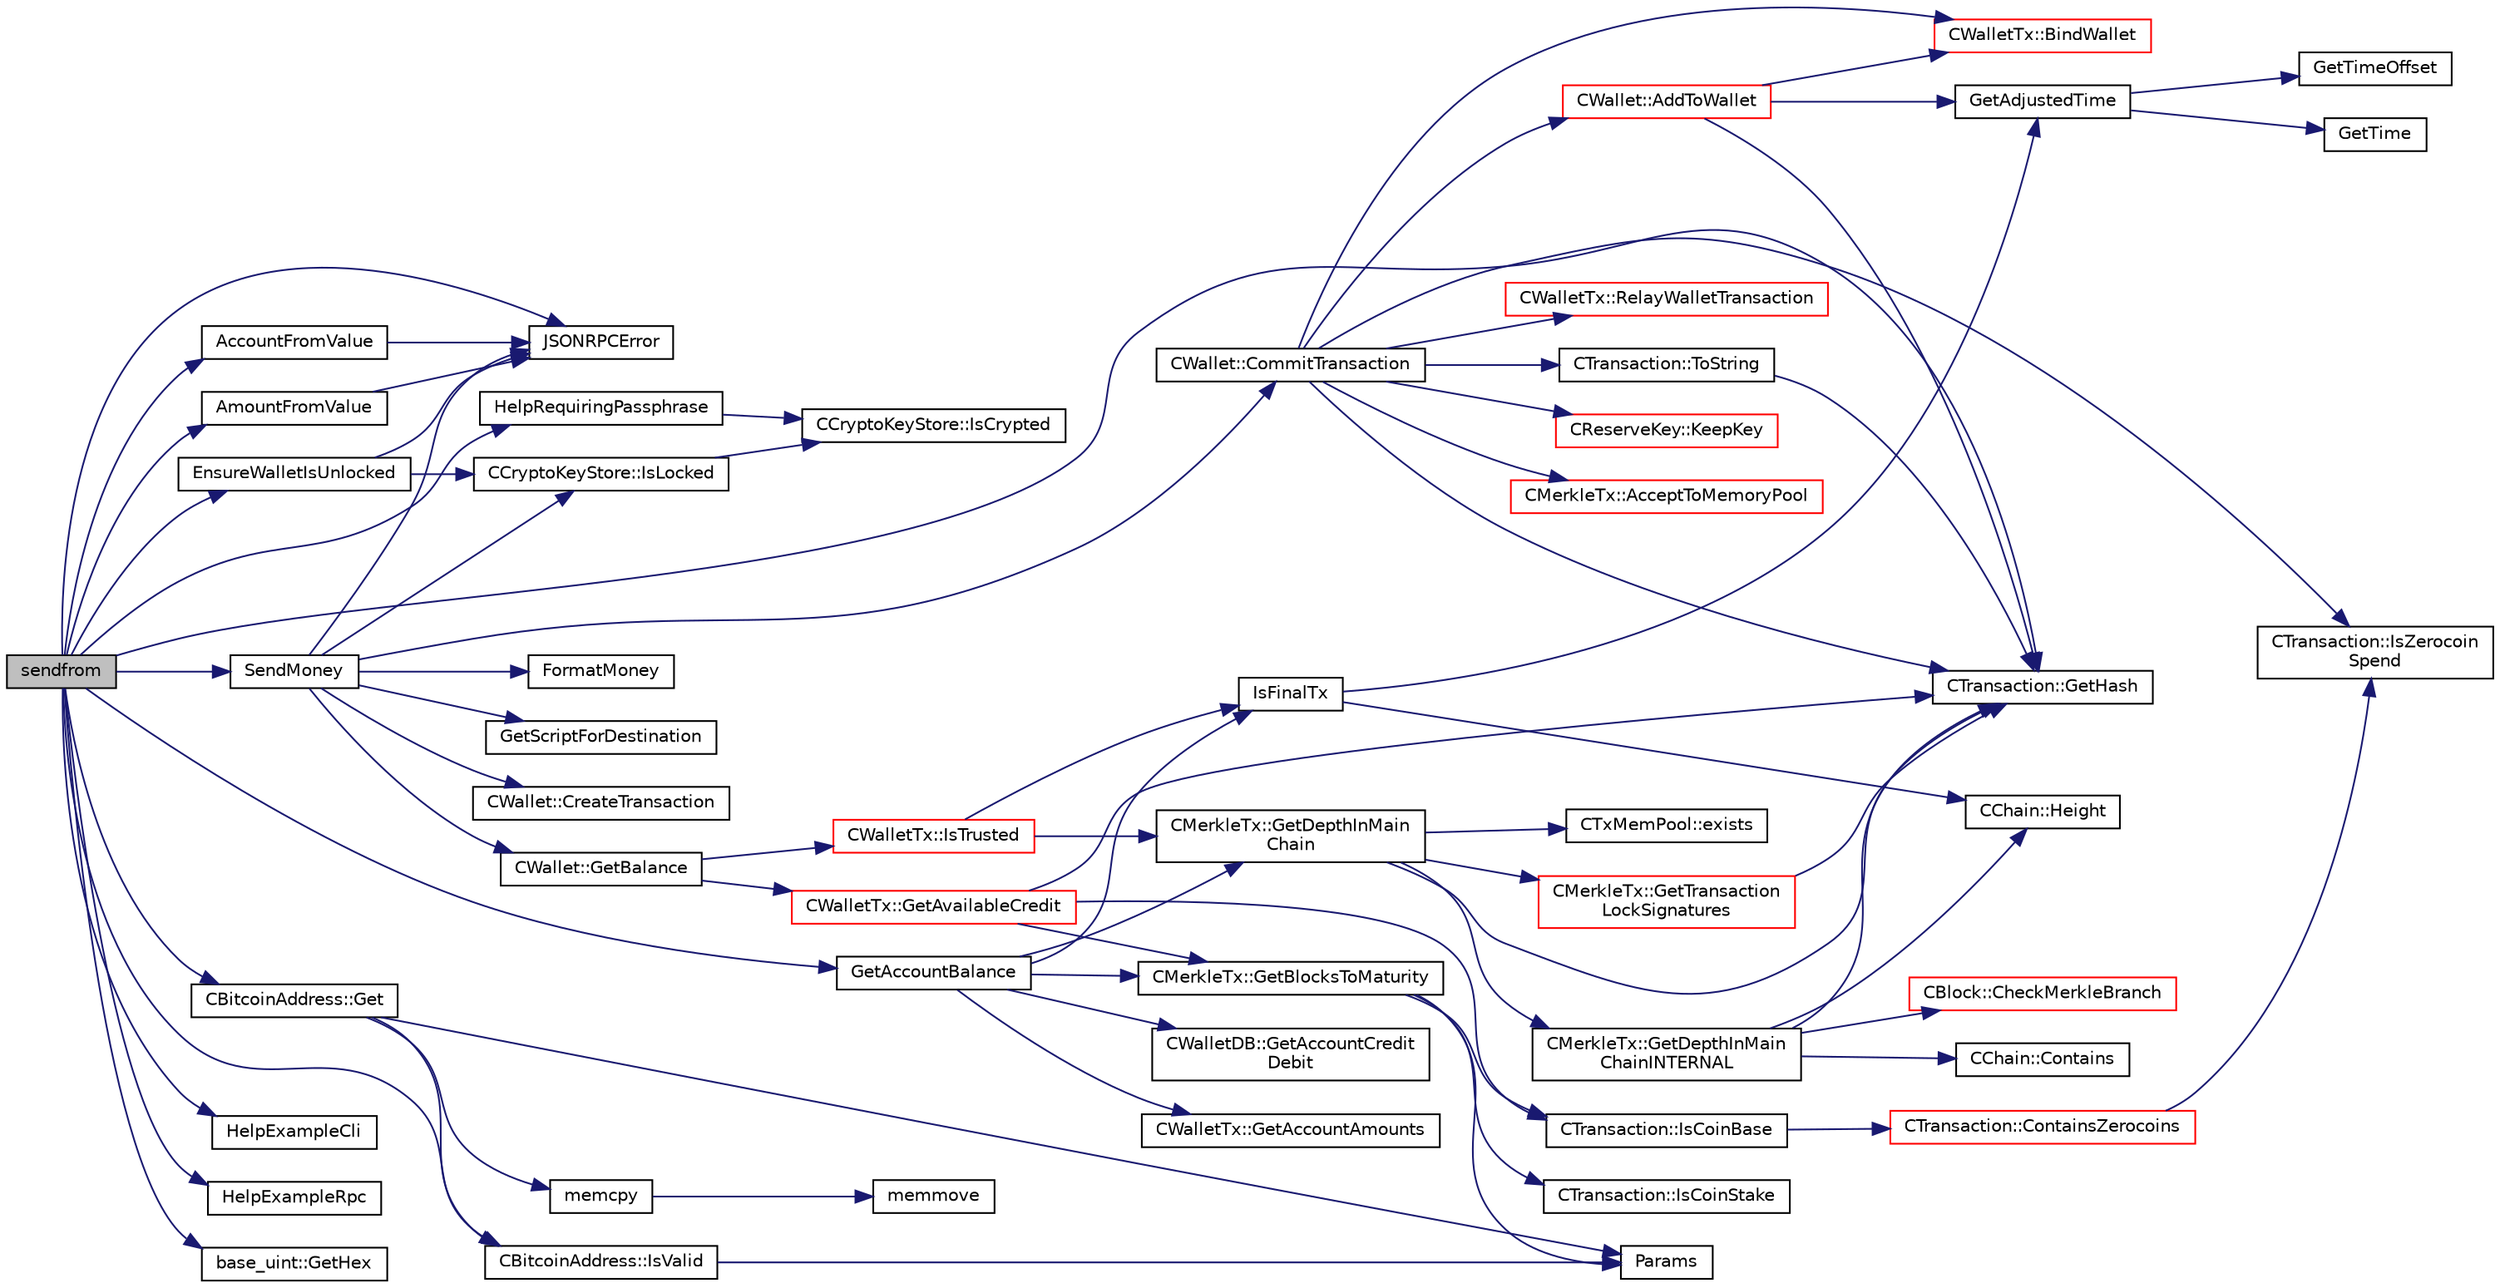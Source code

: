 digraph "sendfrom"
{
  edge [fontname="Helvetica",fontsize="10",labelfontname="Helvetica",labelfontsize="10"];
  node [fontname="Helvetica",fontsize="10",shape=record];
  rankdir="LR";
  Node1622 [label="sendfrom",height=0.2,width=0.4,color="black", fillcolor="grey75", style="filled", fontcolor="black"];
  Node1622 -> Node1623 [color="midnightblue",fontsize="10",style="solid",fontname="Helvetica"];
  Node1623 [label="HelpRequiringPassphrase",height=0.2,width=0.4,color="black", fillcolor="white", style="filled",URL="$rpcwallet_8cpp.html#abcfbb0ad9335791f2832c01209b8f12d"];
  Node1623 -> Node1624 [color="midnightblue",fontsize="10",style="solid",fontname="Helvetica"];
  Node1624 [label="CCryptoKeyStore::IsCrypted",height=0.2,width=0.4,color="black", fillcolor="white", style="filled",URL="$class_c_crypto_key_store.html#acc8fed44366c98fb481333ca6e867088"];
  Node1622 -> Node1625 [color="midnightblue",fontsize="10",style="solid",fontname="Helvetica"];
  Node1625 [label="HelpExampleCli",height=0.2,width=0.4,color="black", fillcolor="white", style="filled",URL="$rpcserver_8cpp.html#ac01ac6eab5467567ed0da106814e04ec"];
  Node1622 -> Node1626 [color="midnightblue",fontsize="10",style="solid",fontname="Helvetica"];
  Node1626 [label="HelpExampleRpc",height=0.2,width=0.4,color="black", fillcolor="white", style="filled",URL="$rpcserver_8cpp.html#a06ea60e24e5a1053a14a11b1009bf9ef"];
  Node1622 -> Node1627 [color="midnightblue",fontsize="10",style="solid",fontname="Helvetica"];
  Node1627 [label="AccountFromValue",height=0.2,width=0.4,color="black", fillcolor="white", style="filled",URL="$rpcwallet_8cpp.html#a3039648e370837eb1e7b4dc669f3ef0f"];
  Node1627 -> Node1628 [color="midnightblue",fontsize="10",style="solid",fontname="Helvetica"];
  Node1628 [label="JSONRPCError",height=0.2,width=0.4,color="black", fillcolor="white", style="filled",URL="$rpcprotocol_8cpp.html#a17b1bb111ab339efc951929834766039"];
  Node1622 -> Node1629 [color="midnightblue",fontsize="10",style="solid",fontname="Helvetica"];
  Node1629 [label="CBitcoinAddress::IsValid",height=0.2,width=0.4,color="black", fillcolor="white", style="filled",URL="$class_c_bitcoin_address.html#ab39907ce6895062a8f8bf585270ef13b"];
  Node1629 -> Node1630 [color="midnightblue",fontsize="10",style="solid",fontname="Helvetica"];
  Node1630 [label="Params",height=0.2,width=0.4,color="black", fillcolor="white", style="filled",URL="$chainparams_8cpp.html#ace5c5b706d71a324a417dd2db394fd4a",tooltip="Return the currently selected parameters. "];
  Node1622 -> Node1628 [color="midnightblue",fontsize="10",style="solid",fontname="Helvetica"];
  Node1622 -> Node1631 [color="midnightblue",fontsize="10",style="solid",fontname="Helvetica"];
  Node1631 [label="AmountFromValue",height=0.2,width=0.4,color="black", fillcolor="white", style="filled",URL="$rpcserver_8cpp.html#a848a8074b8c630442ccdd556a0f38a51"];
  Node1631 -> Node1628 [color="midnightblue",fontsize="10",style="solid",fontname="Helvetica"];
  Node1622 -> Node1632 [color="midnightblue",fontsize="10",style="solid",fontname="Helvetica"];
  Node1632 [label="EnsureWalletIsUnlocked",height=0.2,width=0.4,color="black", fillcolor="white", style="filled",URL="$rpcwallet_8cpp.html#a8f837f6d506b9719cef93188db00fd3c"];
  Node1632 -> Node1633 [color="midnightblue",fontsize="10",style="solid",fontname="Helvetica"];
  Node1633 [label="CCryptoKeyStore::IsLocked",height=0.2,width=0.4,color="black", fillcolor="white", style="filled",URL="$class_c_crypto_key_store.html#a52919fa284a3aa10f1b4bd6018b6dbee"];
  Node1633 -> Node1624 [color="midnightblue",fontsize="10",style="solid",fontname="Helvetica"];
  Node1632 -> Node1628 [color="midnightblue",fontsize="10",style="solid",fontname="Helvetica"];
  Node1622 -> Node1634 [color="midnightblue",fontsize="10",style="solid",fontname="Helvetica"];
  Node1634 [label="GetAccountBalance",height=0.2,width=0.4,color="black", fillcolor="white", style="filled",URL="$rpcwallet_8cpp.html#a5dd4970f17f0d3a59169b7fe82390d75"];
  Node1634 -> Node1635 [color="midnightblue",fontsize="10",style="solid",fontname="Helvetica"];
  Node1635 [label="IsFinalTx",height=0.2,width=0.4,color="black", fillcolor="white", style="filled",URL="$main_8cpp.html#adc332cd7ac94e639bb4239618341be19"];
  Node1635 -> Node1636 [color="midnightblue",fontsize="10",style="solid",fontname="Helvetica"];
  Node1636 [label="CChain::Height",height=0.2,width=0.4,color="black", fillcolor="white", style="filled",URL="$class_c_chain.html#ad4758bc8872ce065a9579f77c3171d40",tooltip="Return the maximal height in the chain. "];
  Node1635 -> Node1637 [color="midnightblue",fontsize="10",style="solid",fontname="Helvetica"];
  Node1637 [label="GetAdjustedTime",height=0.2,width=0.4,color="black", fillcolor="white", style="filled",URL="$timedata_8cpp.html#a09f81b9c7650f898cf3cf305b87547e6"];
  Node1637 -> Node1638 [color="midnightblue",fontsize="10",style="solid",fontname="Helvetica"];
  Node1638 [label="GetTime",height=0.2,width=0.4,color="black", fillcolor="white", style="filled",URL="$utiltime_8cpp.html#a46fac5fba8ba905b5f9acb364f5d8c6f",tooltip="For unit testing. "];
  Node1637 -> Node1639 [color="midnightblue",fontsize="10",style="solid",fontname="Helvetica"];
  Node1639 [label="GetTimeOffset",height=0.2,width=0.4,color="black", fillcolor="white", style="filled",URL="$timedata_8cpp.html#a50ca5344c75631267633f15cfe5e983e",tooltip="\"Never go to sea with two chronometers; take one or three.\" Our three time sources are: ..."];
  Node1634 -> Node1640 [color="midnightblue",fontsize="10",style="solid",fontname="Helvetica"];
  Node1640 [label="CMerkleTx::GetBlocksToMaturity",height=0.2,width=0.4,color="black", fillcolor="white", style="filled",URL="$class_c_merkle_tx.html#a69ebd437f7b44169659c3527fe73b6ab"];
  Node1640 -> Node1641 [color="midnightblue",fontsize="10",style="solid",fontname="Helvetica"];
  Node1641 [label="CTransaction::IsCoinBase",height=0.2,width=0.4,color="black", fillcolor="white", style="filled",URL="$class_c_transaction.html#a96256e8ac1bf79ad9c057e48c41132dd"];
  Node1641 -> Node1642 [color="midnightblue",fontsize="10",style="solid",fontname="Helvetica"];
  Node1642 [label="CTransaction::ContainsZerocoins",height=0.2,width=0.4,color="red", fillcolor="white", style="filled",URL="$class_c_transaction.html#a613051e8e5651a7500cb455f37dd1116"];
  Node1642 -> Node1643 [color="midnightblue",fontsize="10",style="solid",fontname="Helvetica"];
  Node1643 [label="CTransaction::IsZerocoin\lSpend",height=0.2,width=0.4,color="black", fillcolor="white", style="filled",URL="$class_c_transaction.html#a4cda5603795c5f9179d4c8bd43f809cd"];
  Node1640 -> Node1645 [color="midnightblue",fontsize="10",style="solid",fontname="Helvetica"];
  Node1645 [label="CTransaction::IsCoinStake",height=0.2,width=0.4,color="black", fillcolor="white", style="filled",URL="$class_c_transaction.html#ace4278a41a296d40dcf5fb2b9cf007ec"];
  Node1640 -> Node1630 [color="midnightblue",fontsize="10",style="solid",fontname="Helvetica"];
  Node1634 -> Node1646 [color="midnightblue",fontsize="10",style="solid",fontname="Helvetica"];
  Node1646 [label="CMerkleTx::GetDepthInMain\lChain",height=0.2,width=0.4,color="black", fillcolor="white", style="filled",URL="$class_c_merkle_tx.html#a5bf3a355593ecce5799de92d013149b1",tooltip="Return depth of transaction in blockchain: -1 : not in blockchain, and not in memory pool (conflicted..."];
  Node1646 -> Node1647 [color="midnightblue",fontsize="10",style="solid",fontname="Helvetica"];
  Node1647 [label="CMerkleTx::GetDepthInMain\lChainINTERNAL",height=0.2,width=0.4,color="black", fillcolor="white", style="filled",URL="$class_c_merkle_tx.html#ada4285bcdc83c90dc5829d9902b1271c"];
  Node1647 -> Node1648 [color="midnightblue",fontsize="10",style="solid",fontname="Helvetica"];
  Node1648 [label="CChain::Contains",height=0.2,width=0.4,color="black", fillcolor="white", style="filled",URL="$class_c_chain.html#af1786dc229c215dea7f727c11df2c8dc",tooltip="Efficiently check whether a block is present in this chain. "];
  Node1647 -> Node1649 [color="midnightblue",fontsize="10",style="solid",fontname="Helvetica"];
  Node1649 [label="CBlock::CheckMerkleBranch",height=0.2,width=0.4,color="red", fillcolor="white", style="filled",URL="$class_c_block.html#a81684cf96f6fb6731c869865b80d1ccd"];
  Node1647 -> Node1651 [color="midnightblue",fontsize="10",style="solid",fontname="Helvetica"];
  Node1651 [label="CTransaction::GetHash",height=0.2,width=0.4,color="black", fillcolor="white", style="filled",URL="$class_c_transaction.html#a7efd1379de830341417c0bfa23a149aa"];
  Node1647 -> Node1636 [color="midnightblue",fontsize="10",style="solid",fontname="Helvetica"];
  Node1646 -> Node1652 [color="midnightblue",fontsize="10",style="solid",fontname="Helvetica"];
  Node1652 [label="CTxMemPool::exists",height=0.2,width=0.4,color="black", fillcolor="white", style="filled",URL="$class_c_tx_mem_pool.html#adba06e79be4a1a092dd2db8290733be7"];
  Node1646 -> Node1651 [color="midnightblue",fontsize="10",style="solid",fontname="Helvetica"];
  Node1646 -> Node1653 [color="midnightblue",fontsize="10",style="solid",fontname="Helvetica"];
  Node1653 [label="CMerkleTx::GetTransaction\lLockSignatures",height=0.2,width=0.4,color="red", fillcolor="white", style="filled",URL="$class_c_merkle_tx.html#a29ab20d0785095dba254ca1050ba6989"];
  Node1653 -> Node1651 [color="midnightblue",fontsize="10",style="solid",fontname="Helvetica"];
  Node1634 -> Node1656 [color="midnightblue",fontsize="10",style="solid",fontname="Helvetica"];
  Node1656 [label="CWalletTx::GetAccountAmounts",height=0.2,width=0.4,color="black", fillcolor="white", style="filled",URL="$group__map_wallet.html#gad74c232cc8983a1c032f2163751695ed"];
  Node1634 -> Node1657 [color="midnightblue",fontsize="10",style="solid",fontname="Helvetica"];
  Node1657 [label="CWalletDB::GetAccountCredit\lDebit",height=0.2,width=0.4,color="black", fillcolor="white", style="filled",URL="$class_c_wallet_d_b.html#af924f6275a873e048699e6ef0bf66346"];
  Node1622 -> Node1658 [color="midnightblue",fontsize="10",style="solid",fontname="Helvetica"];
  Node1658 [label="SendMoney",height=0.2,width=0.4,color="black", fillcolor="white", style="filled",URL="$rpcwallet_8cpp.html#a7a298c718ebad74c2eccb510d950e570"];
  Node1658 -> Node1628 [color="midnightblue",fontsize="10",style="solid",fontname="Helvetica"];
  Node1658 -> Node1659 [color="midnightblue",fontsize="10",style="solid",fontname="Helvetica"];
  Node1659 [label="CWallet::GetBalance",height=0.2,width=0.4,color="black", fillcolor="white", style="filled",URL="$group___actions.html#gaa6522c2833bc0a84d216cf102b51ba05"];
  Node1659 -> Node1660 [color="midnightblue",fontsize="10",style="solid",fontname="Helvetica"];
  Node1660 [label="CWalletTx::IsTrusted",height=0.2,width=0.4,color="red", fillcolor="white", style="filled",URL="$class_c_wallet_tx.html#a71efb0d5b5def8ae00a1d74b8741bfcb"];
  Node1660 -> Node1635 [color="midnightblue",fontsize="10",style="solid",fontname="Helvetica"];
  Node1660 -> Node1646 [color="midnightblue",fontsize="10",style="solid",fontname="Helvetica"];
  Node1659 -> Node1668 [color="midnightblue",fontsize="10",style="solid",fontname="Helvetica"];
  Node1668 [label="CWalletTx::GetAvailableCredit",height=0.2,width=0.4,color="red", fillcolor="white", style="filled",URL="$class_c_wallet_tx.html#af3c82ba365c720dd3d929b86bf432ef6"];
  Node1668 -> Node1641 [color="midnightblue",fontsize="10",style="solid",fontname="Helvetica"];
  Node1668 -> Node1640 [color="midnightblue",fontsize="10",style="solid",fontname="Helvetica"];
  Node1668 -> Node1651 [color="midnightblue",fontsize="10",style="solid",fontname="Helvetica"];
  Node1658 -> Node1633 [color="midnightblue",fontsize="10",style="solid",fontname="Helvetica"];
  Node1658 -> Node1665 [color="midnightblue",fontsize="10",style="solid",fontname="Helvetica"];
  Node1665 [label="GetScriptForDestination",height=0.2,width=0.4,color="black", fillcolor="white", style="filled",URL="$standard_8cpp.html#ae40f28d3b46c21033f6ee1f1200d0321"];
  Node1658 -> Node1673 [color="midnightblue",fontsize="10",style="solid",fontname="Helvetica"];
  Node1673 [label="CWallet::CreateTransaction",height=0.2,width=0.4,color="black", fillcolor="white", style="filled",URL="$class_c_wallet.html#a99c4e7f5a9812fdcc9fe21578db644c8"];
  Node1658 -> Node1674 [color="midnightblue",fontsize="10",style="solid",fontname="Helvetica"];
  Node1674 [label="FormatMoney",height=0.2,width=0.4,color="black", fillcolor="white", style="filled",URL="$utilmoneystr_8cpp.html#ae7d875b4dae822af22b8b8be68f35417",tooltip="Money parsing/formatting utilities. "];
  Node1658 -> Node1675 [color="midnightblue",fontsize="10",style="solid",fontname="Helvetica"];
  Node1675 [label="CWallet::CommitTransaction",height=0.2,width=0.4,color="black", fillcolor="white", style="filled",URL="$group___actions.html#gaa13fbeaebd271f910a54cc5b82d73fde",tooltip="Call after CreateTransaction unless you want to abort. "];
  Node1675 -> Node1676 [color="midnightblue",fontsize="10",style="solid",fontname="Helvetica"];
  Node1676 [label="CTransaction::ToString",height=0.2,width=0.4,color="black", fillcolor="white", style="filled",URL="$class_c_transaction.html#a80370923c3ac828de68919295d5d0659"];
  Node1676 -> Node1651 [color="midnightblue",fontsize="10",style="solid",fontname="Helvetica"];
  Node1675 -> Node1677 [color="midnightblue",fontsize="10",style="solid",fontname="Helvetica"];
  Node1677 [label="CReserveKey::KeepKey",height=0.2,width=0.4,color="red", fillcolor="white", style="filled",URL="$group___actions.html#ga493d06f41ca9571f2a42c8581a3952d8"];
  Node1675 -> Node1680 [color="midnightblue",fontsize="10",style="solid",fontname="Helvetica"];
  Node1680 [label="CWallet::AddToWallet",height=0.2,width=0.4,color="red", fillcolor="white", style="filled",URL="$group__map_wallet.html#gadf34c789fd6eab1eeed22ef16837f558"];
  Node1680 -> Node1651 [color="midnightblue",fontsize="10",style="solid",fontname="Helvetica"];
  Node1680 -> Node1681 [color="midnightblue",fontsize="10",style="solid",fontname="Helvetica"];
  Node1681 [label="CWalletTx::BindWallet",height=0.2,width=0.4,color="red", fillcolor="white", style="filled",URL="$class_c_wallet_tx.html#ab0ee7347584bff886dc24b9f63ff023c"];
  Node1680 -> Node1637 [color="midnightblue",fontsize="10",style="solid",fontname="Helvetica"];
  Node1675 -> Node1643 [color="midnightblue",fontsize="10",style="solid",fontname="Helvetica"];
  Node1675 -> Node1681 [color="midnightblue",fontsize="10",style="solid",fontname="Helvetica"];
  Node1675 -> Node1651 [color="midnightblue",fontsize="10",style="solid",fontname="Helvetica"];
  Node1675 -> Node1686 [color="midnightblue",fontsize="10",style="solid",fontname="Helvetica"];
  Node1686 [label="CMerkleTx::AcceptToMemoryPool",height=0.2,width=0.4,color="red", fillcolor="white", style="filled",URL="$class_c_merkle_tx.html#a61126e811a53b941b3efdf5a4e83db90"];
  Node1675 -> Node1688 [color="midnightblue",fontsize="10",style="solid",fontname="Helvetica"];
  Node1688 [label="CWalletTx::RelayWalletTransaction",height=0.2,width=0.4,color="red", fillcolor="white", style="filled",URL="$group__map_wallet.html#ga1eac2a5eea87ed88b73777bea5c733b6"];
  Node1622 -> Node1706 [color="midnightblue",fontsize="10",style="solid",fontname="Helvetica"];
  Node1706 [label="CBitcoinAddress::Get",height=0.2,width=0.4,color="black", fillcolor="white", style="filled",URL="$class_c_bitcoin_address.html#a1e44de10dfc84d1fd2e15150f1e22b8e"];
  Node1706 -> Node1629 [color="midnightblue",fontsize="10",style="solid",fontname="Helvetica"];
  Node1706 -> Node1707 [color="midnightblue",fontsize="10",style="solid",fontname="Helvetica"];
  Node1707 [label="memcpy",height=0.2,width=0.4,color="black", fillcolor="white", style="filled",URL="$glibc__compat_8cpp.html#a0f46826ab0466591e136db24394923cf"];
  Node1707 -> Node1708 [color="midnightblue",fontsize="10",style="solid",fontname="Helvetica"];
  Node1708 [label="memmove",height=0.2,width=0.4,color="black", fillcolor="white", style="filled",URL="$glibc__compat_8cpp.html#a9778d49e9029dd75bc53ecbbf9f5e9a1"];
  Node1706 -> Node1630 [color="midnightblue",fontsize="10",style="solid",fontname="Helvetica"];
  Node1622 -> Node1651 [color="midnightblue",fontsize="10",style="solid",fontname="Helvetica"];
  Node1622 -> Node1709 [color="midnightblue",fontsize="10",style="solid",fontname="Helvetica"];
  Node1709 [label="base_uint::GetHex",height=0.2,width=0.4,color="black", fillcolor="white", style="filled",URL="$classbase__uint.html#ae5e7b7481de91ebead20eebd5d685441"];
}
